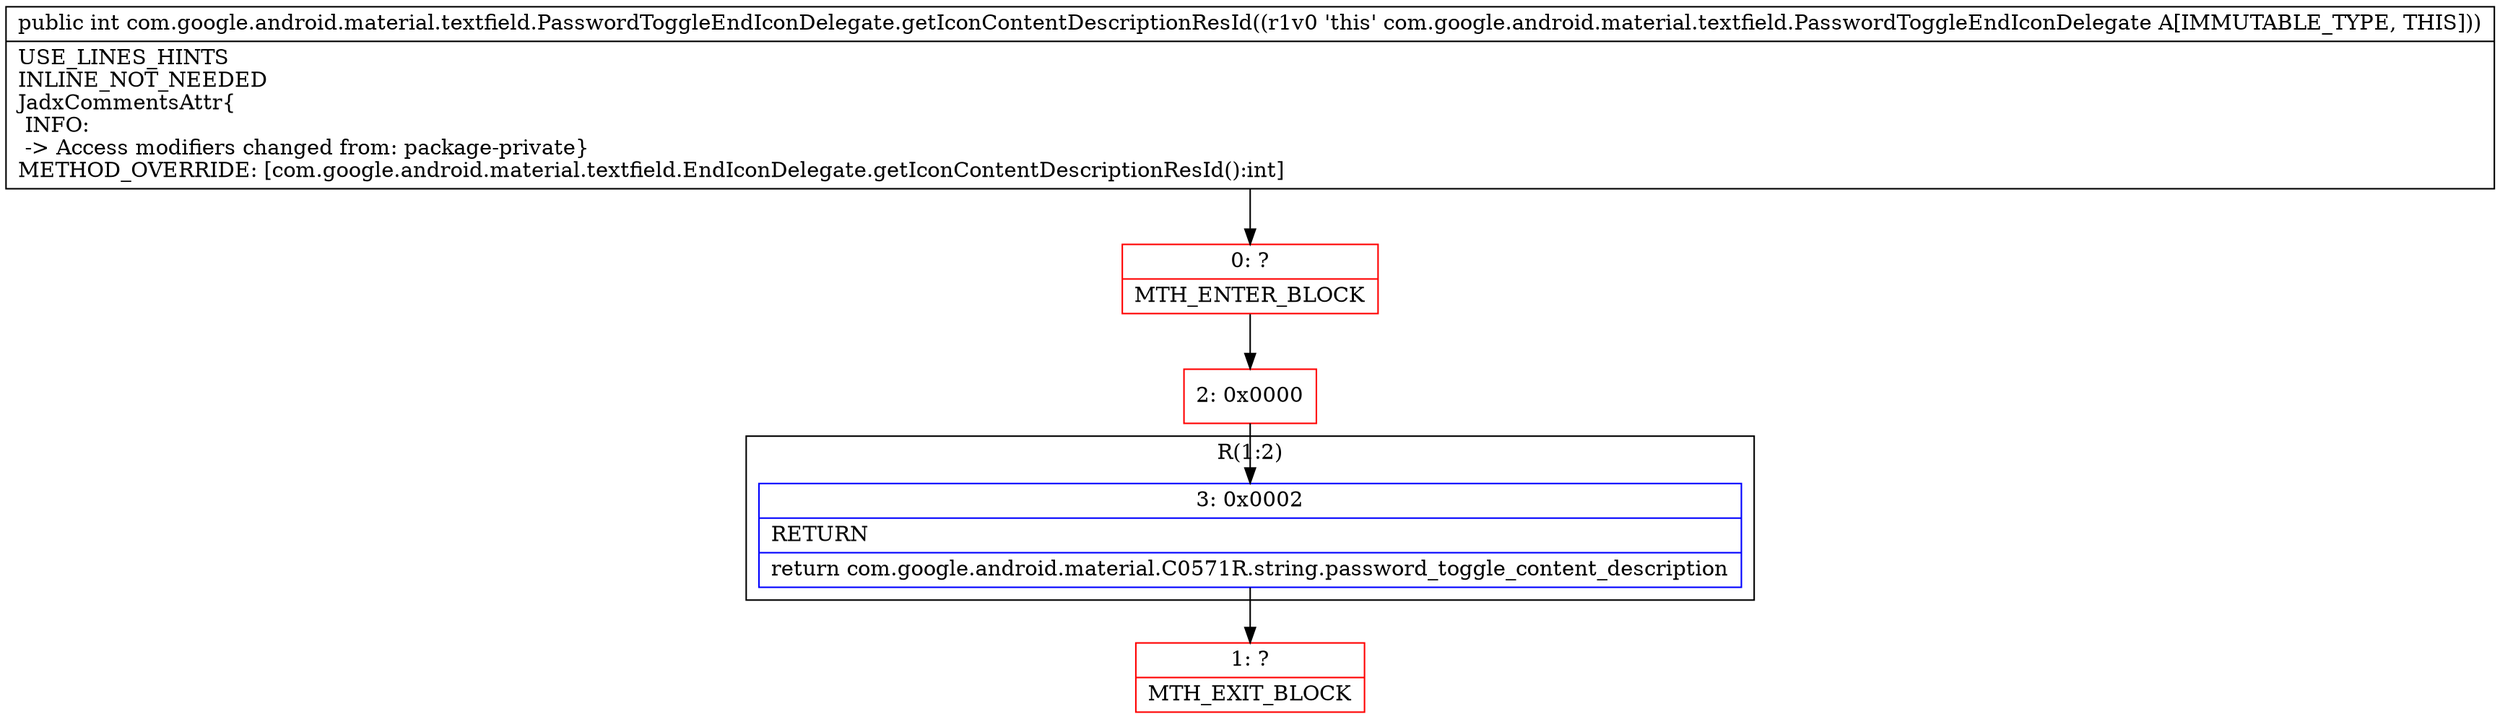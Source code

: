 digraph "CFG forcom.google.android.material.textfield.PasswordToggleEndIconDelegate.getIconContentDescriptionResId()I" {
subgraph cluster_Region_637066503 {
label = "R(1:2)";
node [shape=record,color=blue];
Node_3 [shape=record,label="{3\:\ 0x0002|RETURN\l|return com.google.android.material.C0571R.string.password_toggle_content_description\l}"];
}
Node_0 [shape=record,color=red,label="{0\:\ ?|MTH_ENTER_BLOCK\l}"];
Node_2 [shape=record,color=red,label="{2\:\ 0x0000}"];
Node_1 [shape=record,color=red,label="{1\:\ ?|MTH_EXIT_BLOCK\l}"];
MethodNode[shape=record,label="{public int com.google.android.material.textfield.PasswordToggleEndIconDelegate.getIconContentDescriptionResId((r1v0 'this' com.google.android.material.textfield.PasswordToggleEndIconDelegate A[IMMUTABLE_TYPE, THIS]))  | USE_LINES_HINTS\lINLINE_NOT_NEEDED\lJadxCommentsAttr\{\l INFO: \l \-\> Access modifiers changed from: package\-private\}\lMETHOD_OVERRIDE: [com.google.android.material.textfield.EndIconDelegate.getIconContentDescriptionResId():int]\l}"];
MethodNode -> Node_0;Node_3 -> Node_1;
Node_0 -> Node_2;
Node_2 -> Node_3;
}

